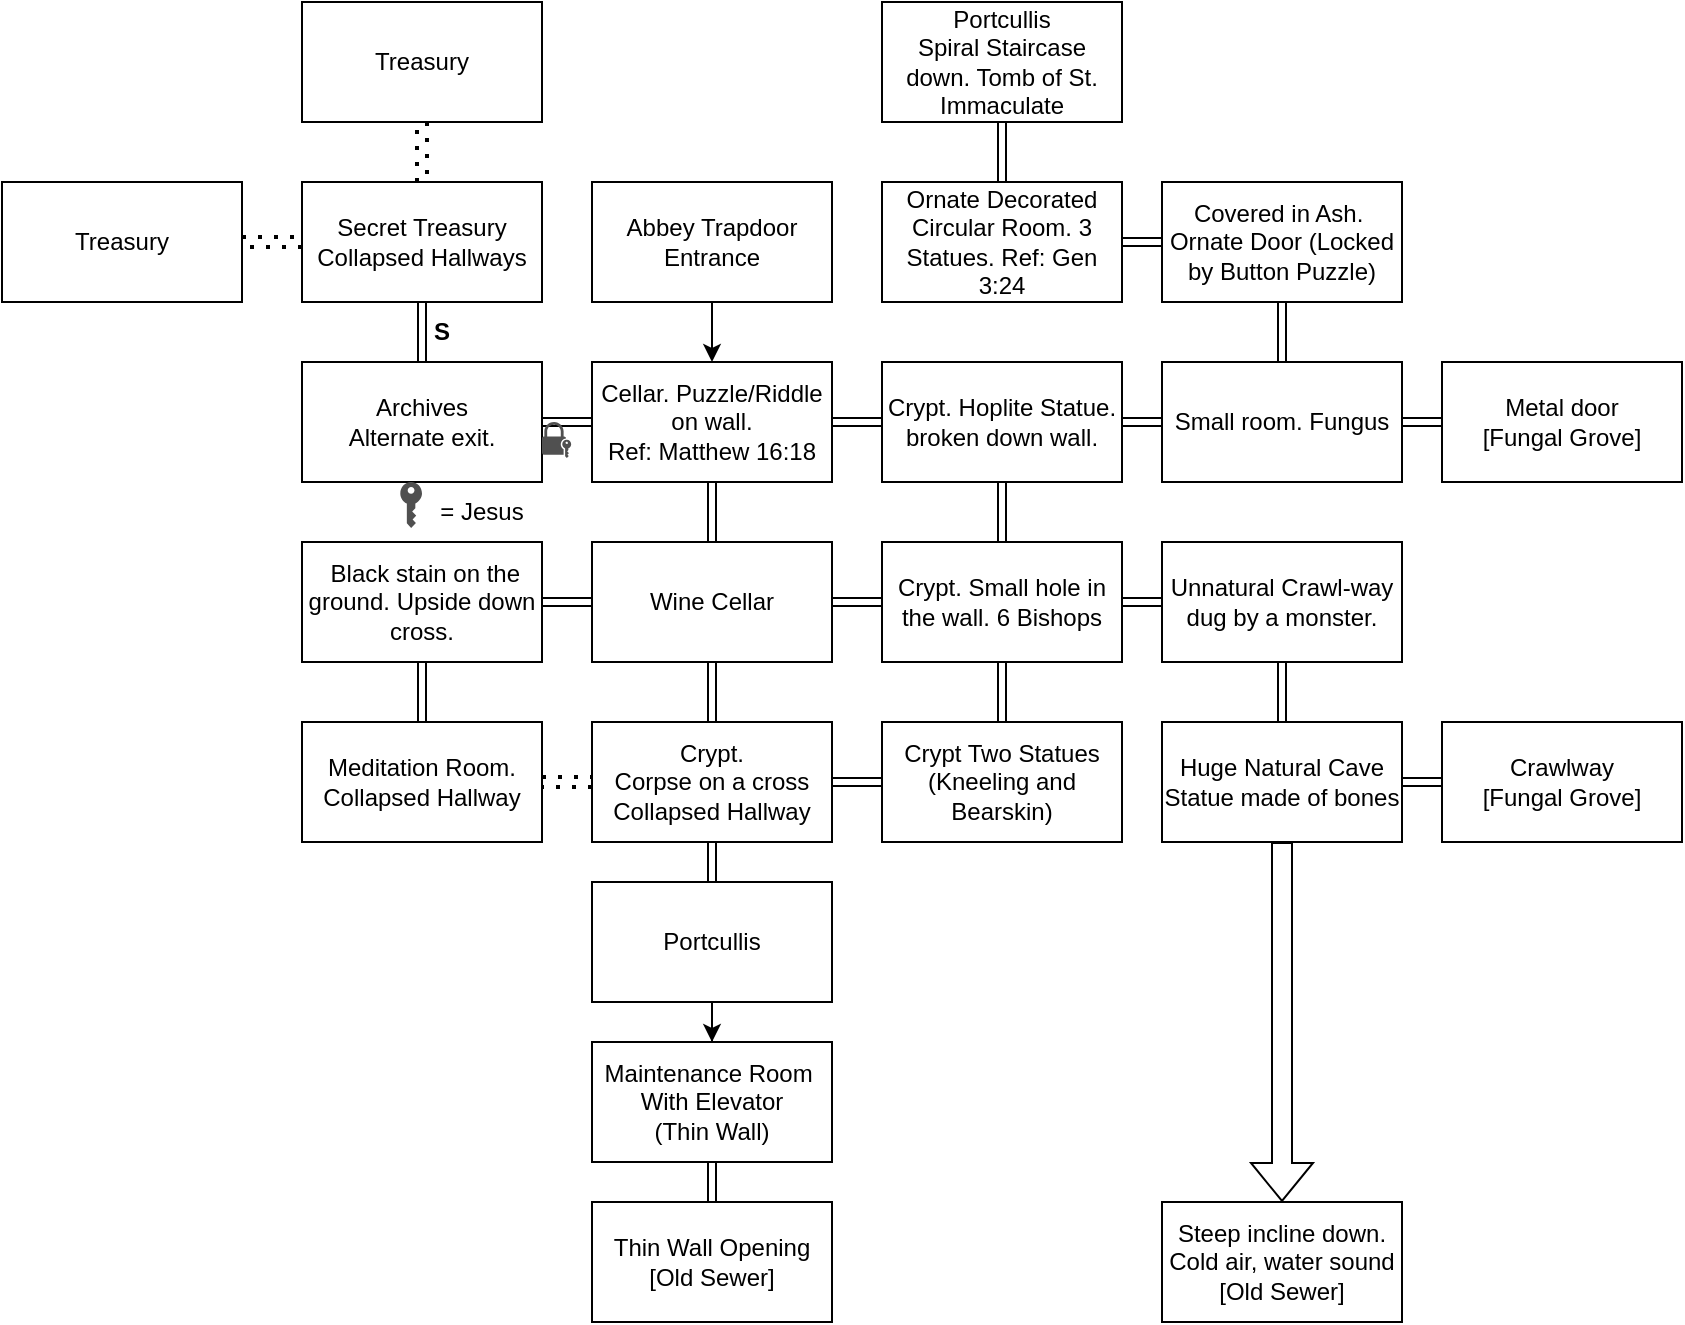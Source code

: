 <mxfile version="21.6.1" type="device">
  <diagram name="Page-1" id="iG6R2qa9bfH2ZhD9IwoT">
    <mxGraphModel dx="1035" dy="568" grid="1" gridSize="10" guides="1" tooltips="1" connect="1" arrows="1" fold="1" page="1" pageScale="1" pageWidth="850" pageHeight="1100" math="0" shadow="0">
      <root>
        <mxCell id="0" />
        <mxCell id="1" parent="0" />
        <mxCell id="bw8M7RW2mz0McZh7SWPE-13" value="" style="edgeStyle=orthogonalEdgeStyle;rounded=0;orthogonalLoop=1;jettySize=auto;html=1;" parent="1" source="bw8M7RW2mz0McZh7SWPE-1" target="bw8M7RW2mz0McZh7SWPE-2" edge="1">
          <mxGeometry relative="1" as="geometry" />
        </mxCell>
        <mxCell id="bw8M7RW2mz0McZh7SWPE-1" value="Abbey Trapdoor Entrance" style="rounded=0;whiteSpace=wrap;html=1;" parent="1" vertex="1">
          <mxGeometry x="365" y="190" width="120" height="60" as="geometry" />
        </mxCell>
        <mxCell id="bw8M7RW2mz0McZh7SWPE-12" value="" style="edgeStyle=orthogonalEdgeStyle;rounded=0;orthogonalLoop=1;jettySize=auto;html=1;shape=link;" parent="1" source="bw8M7RW2mz0McZh7SWPE-2" target="bw8M7RW2mz0McZh7SWPE-5" edge="1">
          <mxGeometry relative="1" as="geometry" />
        </mxCell>
        <mxCell id="bw8M7RW2mz0McZh7SWPE-14" value="" style="edgeStyle=orthogonalEdgeStyle;rounded=0;orthogonalLoop=1;jettySize=auto;html=1;shape=link;" parent="1" source="bw8M7RW2mz0McZh7SWPE-2" target="bw8M7RW2mz0McZh7SWPE-4" edge="1">
          <mxGeometry relative="1" as="geometry" />
        </mxCell>
        <mxCell id="bw8M7RW2mz0McZh7SWPE-15" value="" style="edgeStyle=orthogonalEdgeStyle;rounded=0;orthogonalLoop=1;jettySize=auto;html=1;shape=link;" parent="1" source="bw8M7RW2mz0McZh7SWPE-2" target="bw8M7RW2mz0McZh7SWPE-3" edge="1">
          <mxGeometry relative="1" as="geometry" />
        </mxCell>
        <mxCell id="bw8M7RW2mz0McZh7SWPE-2" value="&lt;div&gt;Cellar. Puzzle/Riddle on wall.&lt;/div&gt;&lt;div&gt;Ref: Matthew 16:18&lt;br&gt;&lt;/div&gt;" style="rounded=0;whiteSpace=wrap;html=1;" parent="1" vertex="1">
          <mxGeometry x="365" y="280" width="120" height="60" as="geometry" />
        </mxCell>
        <mxCell id="bw8M7RW2mz0McZh7SWPE-43" value="" style="edgeStyle=orthogonalEdgeStyle;shape=link;rounded=0;orthogonalLoop=1;jettySize=auto;html=1;" parent="1" source="bw8M7RW2mz0McZh7SWPE-3" target="bw8M7RW2mz0McZh7SWPE-27" edge="1">
          <mxGeometry relative="1" as="geometry" />
        </mxCell>
        <mxCell id="bw8M7RW2mz0McZh7SWPE-3" value="Archives&lt;br&gt;Alternate exit." style="rounded=0;whiteSpace=wrap;html=1;" parent="1" vertex="1">
          <mxGeometry x="220" y="280" width="120" height="60" as="geometry" />
        </mxCell>
        <mxCell id="bw8M7RW2mz0McZh7SWPE-17" value="" style="edgeStyle=orthogonalEdgeStyle;shape=link;rounded=0;orthogonalLoop=1;jettySize=auto;html=1;" parent="1" source="bw8M7RW2mz0McZh7SWPE-4" target="bw8M7RW2mz0McZh7SWPE-7" edge="1">
          <mxGeometry relative="1" as="geometry" />
        </mxCell>
        <mxCell id="bw8M7RW2mz0McZh7SWPE-33" value="" style="edgeStyle=orthogonalEdgeStyle;shape=link;rounded=0;orthogonalLoop=1;jettySize=auto;html=1;" parent="1" source="bw8M7RW2mz0McZh7SWPE-4" target="bw8M7RW2mz0McZh7SWPE-24" edge="1">
          <mxGeometry relative="1" as="geometry" />
        </mxCell>
        <mxCell id="bw8M7RW2mz0McZh7SWPE-4" value="Crypt. Hoplite Statue. broken down wall." style="rounded=0;whiteSpace=wrap;html=1;" parent="1" vertex="1">
          <mxGeometry x="510" y="280" width="120" height="60" as="geometry" />
        </mxCell>
        <mxCell id="bw8M7RW2mz0McZh7SWPE-19" value="" style="edgeStyle=orthogonalEdgeStyle;shape=link;rounded=0;orthogonalLoop=1;jettySize=auto;html=1;" parent="1" source="bw8M7RW2mz0McZh7SWPE-5" target="bw8M7RW2mz0McZh7SWPE-9" edge="1">
          <mxGeometry relative="1" as="geometry" />
        </mxCell>
        <mxCell id="bw8M7RW2mz0McZh7SWPE-23" value="" style="edgeStyle=orthogonalEdgeStyle;shape=link;rounded=0;orthogonalLoop=1;jettySize=auto;html=1;" parent="1" source="bw8M7RW2mz0McZh7SWPE-5" target="bw8M7RW2mz0McZh7SWPE-6" edge="1">
          <mxGeometry relative="1" as="geometry" />
        </mxCell>
        <mxCell id="bw8M7RW2mz0McZh7SWPE-5" value="Wine Cellar" style="rounded=0;whiteSpace=wrap;html=1;" parent="1" vertex="1">
          <mxGeometry x="365" y="370" width="120" height="60" as="geometry" />
        </mxCell>
        <mxCell id="bw8M7RW2mz0McZh7SWPE-44" value="" style="edgeStyle=orthogonalEdgeStyle;shape=link;rounded=0;orthogonalLoop=1;jettySize=auto;html=1;" parent="1" source="bw8M7RW2mz0McZh7SWPE-6" target="bw8M7RW2mz0McZh7SWPE-28" edge="1">
          <mxGeometry relative="1" as="geometry" />
        </mxCell>
        <mxCell id="bw8M7RW2mz0McZh7SWPE-6" value="&amp;nbsp;Black stain on the ground. Upside down cross." style="rounded=0;whiteSpace=wrap;html=1;" parent="1" vertex="1">
          <mxGeometry x="220" y="370" width="120" height="60" as="geometry" />
        </mxCell>
        <mxCell id="bw8M7RW2mz0McZh7SWPE-18" value="" style="edgeStyle=orthogonalEdgeStyle;shape=link;rounded=0;orthogonalLoop=1;jettySize=auto;html=1;" parent="1" source="bw8M7RW2mz0McZh7SWPE-7" target="bw8M7RW2mz0McZh7SWPE-5" edge="1">
          <mxGeometry relative="1" as="geometry" />
        </mxCell>
        <mxCell id="bw8M7RW2mz0McZh7SWPE-22" value="" style="edgeStyle=orthogonalEdgeStyle;shape=link;rounded=0;orthogonalLoop=1;jettySize=auto;html=1;" parent="1" source="bw8M7RW2mz0McZh7SWPE-7" target="bw8M7RW2mz0McZh7SWPE-10" edge="1">
          <mxGeometry relative="1" as="geometry" />
        </mxCell>
        <mxCell id="bw8M7RW2mz0McZh7SWPE-32" value="" style="edgeStyle=orthogonalEdgeStyle;shape=link;rounded=0;orthogonalLoop=1;jettySize=auto;html=1;" parent="1" source="bw8M7RW2mz0McZh7SWPE-7" target="bw8M7RW2mz0McZh7SWPE-25" edge="1">
          <mxGeometry relative="1" as="geometry" />
        </mxCell>
        <mxCell id="bw8M7RW2mz0McZh7SWPE-7" value="Crypt.&amp;nbsp;Small hole in the wall. 6 Bishops" style="rounded=0;whiteSpace=wrap;html=1;" parent="1" vertex="1">
          <mxGeometry x="510" y="370" width="120" height="60" as="geometry" />
        </mxCell>
        <mxCell id="aV3cHw3OfuO1fjueW_Oi-10" value="" style="edgeStyle=orthogonalEdgeStyle;rounded=0;orthogonalLoop=1;jettySize=auto;html=1;" edge="1" parent="1" source="bw8M7RW2mz0McZh7SWPE-8" target="bw8M7RW2mz0McZh7SWPE-29">
          <mxGeometry relative="1" as="geometry" />
        </mxCell>
        <mxCell id="bw8M7RW2mz0McZh7SWPE-8" value="Portcullis" style="rounded=0;whiteSpace=wrap;html=1;" parent="1" vertex="1">
          <mxGeometry x="365" y="540" width="120" height="60" as="geometry" />
        </mxCell>
        <mxCell id="bw8M7RW2mz0McZh7SWPE-21" value="" style="edgeStyle=orthogonalEdgeStyle;shape=link;rounded=0;orthogonalLoop=1;jettySize=auto;html=1;" parent="1" source="bw8M7RW2mz0McZh7SWPE-9" target="bw8M7RW2mz0McZh7SWPE-8" edge="1">
          <mxGeometry relative="1" as="geometry" />
        </mxCell>
        <mxCell id="bw8M7RW2mz0McZh7SWPE-9" value="&lt;div&gt;Crypt.&lt;/div&gt;&lt;div&gt;Corpse on a cross&lt;/div&gt;&lt;div&gt;Collapsed Hallway&lt;br&gt;&lt;/div&gt;" style="rounded=0;whiteSpace=wrap;html=1;" parent="1" vertex="1">
          <mxGeometry x="365" y="460" width="120" height="60" as="geometry" />
        </mxCell>
        <mxCell id="bw8M7RW2mz0McZh7SWPE-20" value="" style="edgeStyle=orthogonalEdgeStyle;shape=link;rounded=0;orthogonalLoop=1;jettySize=auto;html=1;" parent="1" source="bw8M7RW2mz0McZh7SWPE-10" target="bw8M7RW2mz0McZh7SWPE-9" edge="1">
          <mxGeometry relative="1" as="geometry" />
        </mxCell>
        <mxCell id="bw8M7RW2mz0McZh7SWPE-10" value="Crypt Two Statues (Kneeling and Bearskin)" style="rounded=0;whiteSpace=wrap;html=1;" parent="1" vertex="1">
          <mxGeometry x="510" y="460" width="120" height="60" as="geometry" />
        </mxCell>
        <mxCell id="bw8M7RW2mz0McZh7SWPE-40" value="" style="edgeStyle=orthogonalEdgeStyle;shape=link;rounded=0;orthogonalLoop=1;jettySize=auto;html=1;" parent="1" source="bw8M7RW2mz0McZh7SWPE-24" target="bw8M7RW2mz0McZh7SWPE-39" edge="1">
          <mxGeometry relative="1" as="geometry" />
        </mxCell>
        <mxCell id="bw8M7RW2mz0McZh7SWPE-24" value="Small room. Fungus" style="rounded=0;whiteSpace=wrap;html=1;" parent="1" vertex="1">
          <mxGeometry x="650" y="280" width="120" height="60" as="geometry" />
        </mxCell>
        <mxCell id="bw8M7RW2mz0McZh7SWPE-38" value="" style="edgeStyle=orthogonalEdgeStyle;shape=link;rounded=0;orthogonalLoop=1;jettySize=auto;html=1;" parent="1" source="bw8M7RW2mz0McZh7SWPE-25" target="bw8M7RW2mz0McZh7SWPE-26" edge="1">
          <mxGeometry relative="1" as="geometry" />
        </mxCell>
        <mxCell id="bw8M7RW2mz0McZh7SWPE-25" value="Unnatural Crawl-way dug by a monster. " style="rounded=0;whiteSpace=wrap;html=1;" parent="1" vertex="1">
          <mxGeometry x="650" y="370" width="120" height="60" as="geometry" />
        </mxCell>
        <mxCell id="bw8M7RW2mz0McZh7SWPE-37" value="" style="edgeStyle=orthogonalEdgeStyle;rounded=0;orthogonalLoop=1;jettySize=auto;html=1;shape=flexArrow;" parent="1" source="bw8M7RW2mz0McZh7SWPE-26" target="bw8M7RW2mz0McZh7SWPE-36" edge="1">
          <mxGeometry relative="1" as="geometry" />
        </mxCell>
        <mxCell id="bw8M7RW2mz0McZh7SWPE-42" value="" style="edgeStyle=orthogonalEdgeStyle;shape=link;rounded=0;orthogonalLoop=1;jettySize=auto;html=1;" parent="1" source="bw8M7RW2mz0McZh7SWPE-26" target="bw8M7RW2mz0McZh7SWPE-41" edge="1">
          <mxGeometry relative="1" as="geometry" />
        </mxCell>
        <mxCell id="bw8M7RW2mz0McZh7SWPE-26" value="Huge Natural Cave&lt;br&gt;Statue made of bones" style="rounded=0;whiteSpace=wrap;html=1;" parent="1" vertex="1">
          <mxGeometry x="650" y="460" width="120" height="60" as="geometry" />
        </mxCell>
        <mxCell id="bw8M7RW2mz0McZh7SWPE-27" value="&lt;div&gt;Secret Treasury&lt;/div&gt;&lt;div&gt;Collapsed Hallways&lt;/div&gt;" style="rounded=0;whiteSpace=wrap;html=1;" parent="1" vertex="1">
          <mxGeometry x="220" y="190" width="120" height="60" as="geometry" />
        </mxCell>
        <mxCell id="bw8M7RW2mz0McZh7SWPE-28" value="Meditation Room.&lt;br&gt;Collapsed Hallway" style="rounded=0;whiteSpace=wrap;html=1;" parent="1" vertex="1">
          <mxGeometry x="220" y="460" width="120" height="60" as="geometry" />
        </mxCell>
        <mxCell id="bw8M7RW2mz0McZh7SWPE-47" value="" style="edgeStyle=orthogonalEdgeStyle;shape=link;rounded=0;orthogonalLoop=1;jettySize=auto;html=1;" parent="1" source="bw8M7RW2mz0McZh7SWPE-29" target="bw8M7RW2mz0McZh7SWPE-46" edge="1">
          <mxGeometry relative="1" as="geometry" />
        </mxCell>
        <mxCell id="bw8M7RW2mz0McZh7SWPE-29" value="Maintenance Room&amp;nbsp;&lt;br&gt;With Elevator&lt;br&gt;(Thin Wall)" style="rounded=0;whiteSpace=wrap;html=1;" parent="1" vertex="1">
          <mxGeometry x="365" y="620" width="120" height="60" as="geometry" />
        </mxCell>
        <mxCell id="bw8M7RW2mz0McZh7SWPE-35" value="" style="edgeStyle=orthogonalEdgeStyle;shape=link;rounded=0;orthogonalLoop=1;jettySize=auto;html=1;" parent="1" source="bw8M7RW2mz0McZh7SWPE-30" target="bw8M7RW2mz0McZh7SWPE-31" edge="1">
          <mxGeometry relative="1" as="geometry" />
        </mxCell>
        <mxCell id="bw8M7RW2mz0McZh7SWPE-49" value="" style="edgeStyle=orthogonalEdgeStyle;shape=link;rounded=0;orthogonalLoop=1;jettySize=auto;html=1;" parent="1" source="bw8M7RW2mz0McZh7SWPE-30" target="bw8M7RW2mz0McZh7SWPE-48" edge="1">
          <mxGeometry relative="1" as="geometry" />
        </mxCell>
        <mxCell id="bw8M7RW2mz0McZh7SWPE-30" value="Ornate Decorated Circular Room. 3 Statues. Ref: Gen 3:24" style="rounded=0;whiteSpace=wrap;html=1;" parent="1" vertex="1">
          <mxGeometry x="510" y="190" width="120" height="60" as="geometry" />
        </mxCell>
        <mxCell id="bw8M7RW2mz0McZh7SWPE-34" value="" style="edgeStyle=orthogonalEdgeStyle;shape=link;rounded=0;orthogonalLoop=1;jettySize=auto;html=1;" parent="1" source="bw8M7RW2mz0McZh7SWPE-31" target="bw8M7RW2mz0McZh7SWPE-24" edge="1">
          <mxGeometry relative="1" as="geometry" />
        </mxCell>
        <mxCell id="bw8M7RW2mz0McZh7SWPE-31" value="Covered in Ash.&amp;nbsp;&lt;br&gt;Ornate Door (Locked by Button Puzzle)" style="rounded=0;whiteSpace=wrap;html=1;" parent="1" vertex="1">
          <mxGeometry x="650" y="190" width="120" height="60" as="geometry" />
        </mxCell>
        <mxCell id="bw8M7RW2mz0McZh7SWPE-36" value="&lt;div&gt;Steep incline down. Cold air, water sound&lt;br&gt;&lt;/div&gt;&lt;div&gt;[Old Sewer]&lt;br&gt;&lt;/div&gt;" style="rounded=0;whiteSpace=wrap;html=1;" parent="1" vertex="1">
          <mxGeometry x="650" y="700" width="120" height="60" as="geometry" />
        </mxCell>
        <mxCell id="bw8M7RW2mz0McZh7SWPE-39" value="&lt;div&gt;Metal door&lt;/div&gt;&lt;div&gt;[Fungal Grove]&lt;/div&gt;" style="rounded=0;whiteSpace=wrap;html=1;" parent="1" vertex="1">
          <mxGeometry x="790" y="280" width="120" height="60" as="geometry" />
        </mxCell>
        <mxCell id="bw8M7RW2mz0McZh7SWPE-41" value="&lt;div&gt;Crawlway&lt;/div&gt;[Fungal Grove]" style="rounded=0;whiteSpace=wrap;html=1;" parent="1" vertex="1">
          <mxGeometry x="790" y="460" width="120" height="60" as="geometry" />
        </mxCell>
        <mxCell id="bw8M7RW2mz0McZh7SWPE-46" value="Thin Wall Opening&lt;br&gt;[Old Sewer]" style="rounded=0;whiteSpace=wrap;html=1;" parent="1" vertex="1">
          <mxGeometry x="365" y="700" width="120" height="60" as="geometry" />
        </mxCell>
        <mxCell id="bw8M7RW2mz0McZh7SWPE-48" value="Portcullis&lt;br&gt;Spiral Staircase down. Tomb of St. Immaculate" style="rounded=0;whiteSpace=wrap;html=1;" parent="1" vertex="1">
          <mxGeometry x="510" y="100" width="120" height="60" as="geometry" />
        </mxCell>
        <mxCell id="aV3cHw3OfuO1fjueW_Oi-4" value="" style="sketch=0;pointerEvents=1;shadow=0;dashed=0;html=1;strokeColor=none;fillColor=#505050;labelPosition=center;verticalLabelPosition=bottom;verticalAlign=top;outlineConnect=0;align=center;shape=mxgraph.office.security.lock_with_key_security;" vertex="1" parent="1">
          <mxGeometry x="340" y="310" width="14.59" height="18" as="geometry" />
        </mxCell>
        <mxCell id="aV3cHw3OfuO1fjueW_Oi-5" value="" style="sketch=0;pointerEvents=1;shadow=0;dashed=0;html=1;strokeColor=none;fillColor=#505050;labelPosition=center;verticalLabelPosition=bottom;verticalAlign=top;outlineConnect=0;align=center;shape=mxgraph.office.security.key_permissions;" vertex="1" parent="1">
          <mxGeometry x="269.15" y="340" width="10.85" height="23" as="geometry" />
        </mxCell>
        <mxCell id="aV3cHw3OfuO1fjueW_Oi-6" value="= Jesus" style="text;html=1;strokeColor=none;fillColor=none;align=center;verticalAlign=middle;whiteSpace=wrap;rounded=0;" vertex="1" parent="1">
          <mxGeometry x="280" y="340" width="60" height="30" as="geometry" />
        </mxCell>
        <mxCell id="aV3cHw3OfuO1fjueW_Oi-11" value="&lt;b&gt;S&lt;/b&gt;" style="text;html=1;strokeColor=none;fillColor=none;align=center;verticalAlign=middle;whiteSpace=wrap;rounded=0;" vertex="1" parent="1">
          <mxGeometry x="260" y="250" width="60" height="30" as="geometry" />
        </mxCell>
        <mxCell id="aV3cHw3OfuO1fjueW_Oi-12" value="Treasury" style="rounded=0;whiteSpace=wrap;html=1;" vertex="1" parent="1">
          <mxGeometry x="220" y="100" width="120" height="60" as="geometry" />
        </mxCell>
        <mxCell id="aV3cHw3OfuO1fjueW_Oi-14" value="Treasury" style="whiteSpace=wrap;html=1;rounded=0;" vertex="1" parent="1">
          <mxGeometry x="70" y="190" width="120" height="60" as="geometry" />
        </mxCell>
        <mxCell id="aV3cHw3OfuO1fjueW_Oi-18" value="" style="endArrow=none;dashed=1;html=1;dashPattern=1 3;strokeWidth=2;rounded=0;shape=link;" edge="1" parent="1" source="bw8M7RW2mz0McZh7SWPE-27" target="aV3cHw3OfuO1fjueW_Oi-12">
          <mxGeometry width="50" height="50" relative="1" as="geometry">
            <mxPoint x="230" y="230" as="sourcePoint" />
            <mxPoint x="240" y="170" as="targetPoint" />
          </mxGeometry>
        </mxCell>
        <mxCell id="aV3cHw3OfuO1fjueW_Oi-19" value="" style="endArrow=none;dashed=1;html=1;dashPattern=1 3;strokeWidth=2;rounded=0;shape=link;" edge="1" parent="1" source="aV3cHw3OfuO1fjueW_Oi-14" target="bw8M7RW2mz0McZh7SWPE-27">
          <mxGeometry width="50" height="50" relative="1" as="geometry">
            <mxPoint x="230" y="230" as="sourcePoint" />
            <mxPoint x="280" y="180" as="targetPoint" />
          </mxGeometry>
        </mxCell>
        <mxCell id="aV3cHw3OfuO1fjueW_Oi-20" value="" style="endArrow=none;dashed=1;html=1;dashPattern=1 3;strokeWidth=2;rounded=0;shape=link;" edge="1" parent="1" source="bw8M7RW2mz0McZh7SWPE-28" target="bw8M7RW2mz0McZh7SWPE-9">
          <mxGeometry width="50" height="50" relative="1" as="geometry">
            <mxPoint x="320" y="470" as="sourcePoint" />
            <mxPoint x="370" y="420" as="targetPoint" />
          </mxGeometry>
        </mxCell>
      </root>
    </mxGraphModel>
  </diagram>
</mxfile>

